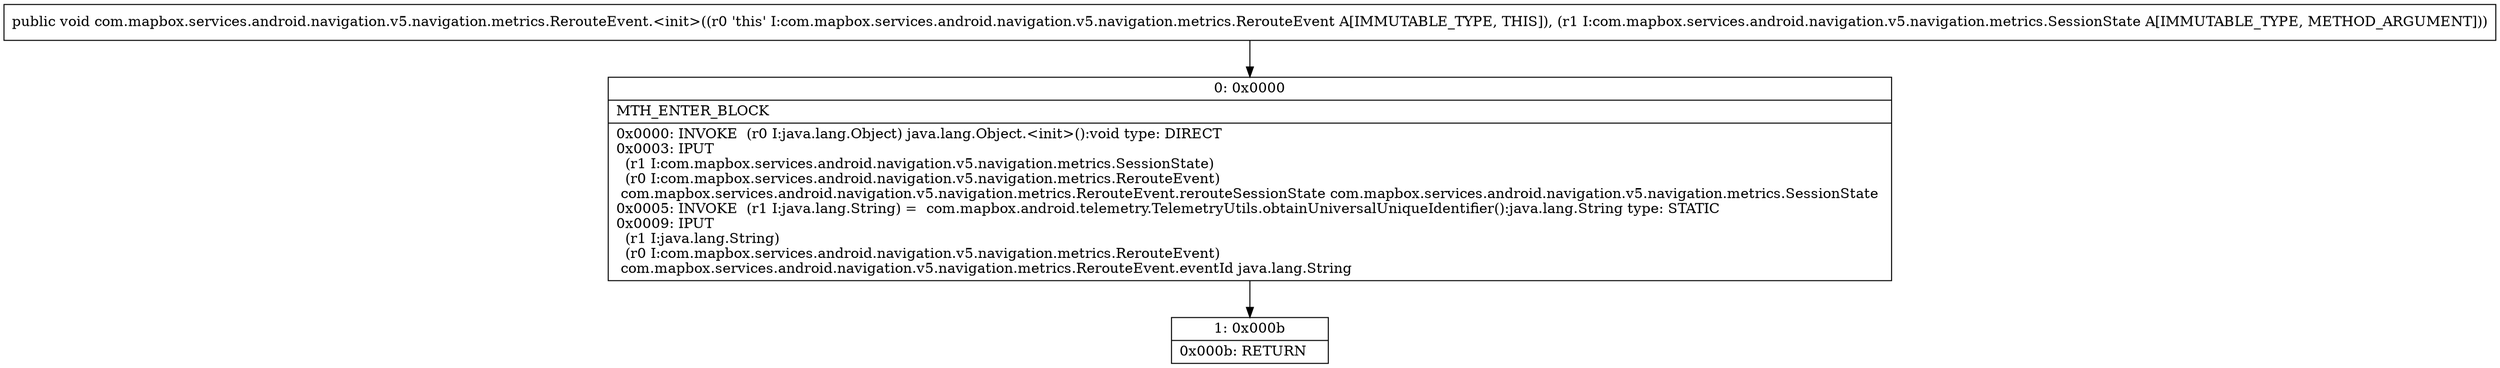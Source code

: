 digraph "CFG forcom.mapbox.services.android.navigation.v5.navigation.metrics.RerouteEvent.\<init\>(Lcom\/mapbox\/services\/android\/navigation\/v5\/navigation\/metrics\/SessionState;)V" {
Node_0 [shape=record,label="{0\:\ 0x0000|MTH_ENTER_BLOCK\l|0x0000: INVOKE  (r0 I:java.lang.Object) java.lang.Object.\<init\>():void type: DIRECT \l0x0003: IPUT  \l  (r1 I:com.mapbox.services.android.navigation.v5.navigation.metrics.SessionState)\l  (r0 I:com.mapbox.services.android.navigation.v5.navigation.metrics.RerouteEvent)\l com.mapbox.services.android.navigation.v5.navigation.metrics.RerouteEvent.rerouteSessionState com.mapbox.services.android.navigation.v5.navigation.metrics.SessionState \l0x0005: INVOKE  (r1 I:java.lang.String) =  com.mapbox.android.telemetry.TelemetryUtils.obtainUniversalUniqueIdentifier():java.lang.String type: STATIC \l0x0009: IPUT  \l  (r1 I:java.lang.String)\l  (r0 I:com.mapbox.services.android.navigation.v5.navigation.metrics.RerouteEvent)\l com.mapbox.services.android.navigation.v5.navigation.metrics.RerouteEvent.eventId java.lang.String \l}"];
Node_1 [shape=record,label="{1\:\ 0x000b|0x000b: RETURN   \l}"];
MethodNode[shape=record,label="{public void com.mapbox.services.android.navigation.v5.navigation.metrics.RerouteEvent.\<init\>((r0 'this' I:com.mapbox.services.android.navigation.v5.navigation.metrics.RerouteEvent A[IMMUTABLE_TYPE, THIS]), (r1 I:com.mapbox.services.android.navigation.v5.navigation.metrics.SessionState A[IMMUTABLE_TYPE, METHOD_ARGUMENT])) }"];
MethodNode -> Node_0;
Node_0 -> Node_1;
}

